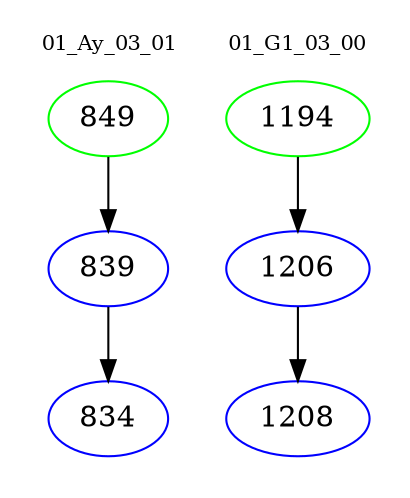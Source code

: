 digraph{
subgraph cluster_0 {
color = white
label = "01_Ay_03_01";
fontsize=10;
T0_849 [label="849", color="green"]
T0_849 -> T0_839 [color="black"]
T0_839 [label="839", color="blue"]
T0_839 -> T0_834 [color="black"]
T0_834 [label="834", color="blue"]
}
subgraph cluster_1 {
color = white
label = "01_G1_03_00";
fontsize=10;
T1_1194 [label="1194", color="green"]
T1_1194 -> T1_1206 [color="black"]
T1_1206 [label="1206", color="blue"]
T1_1206 -> T1_1208 [color="black"]
T1_1208 [label="1208", color="blue"]
}
}
